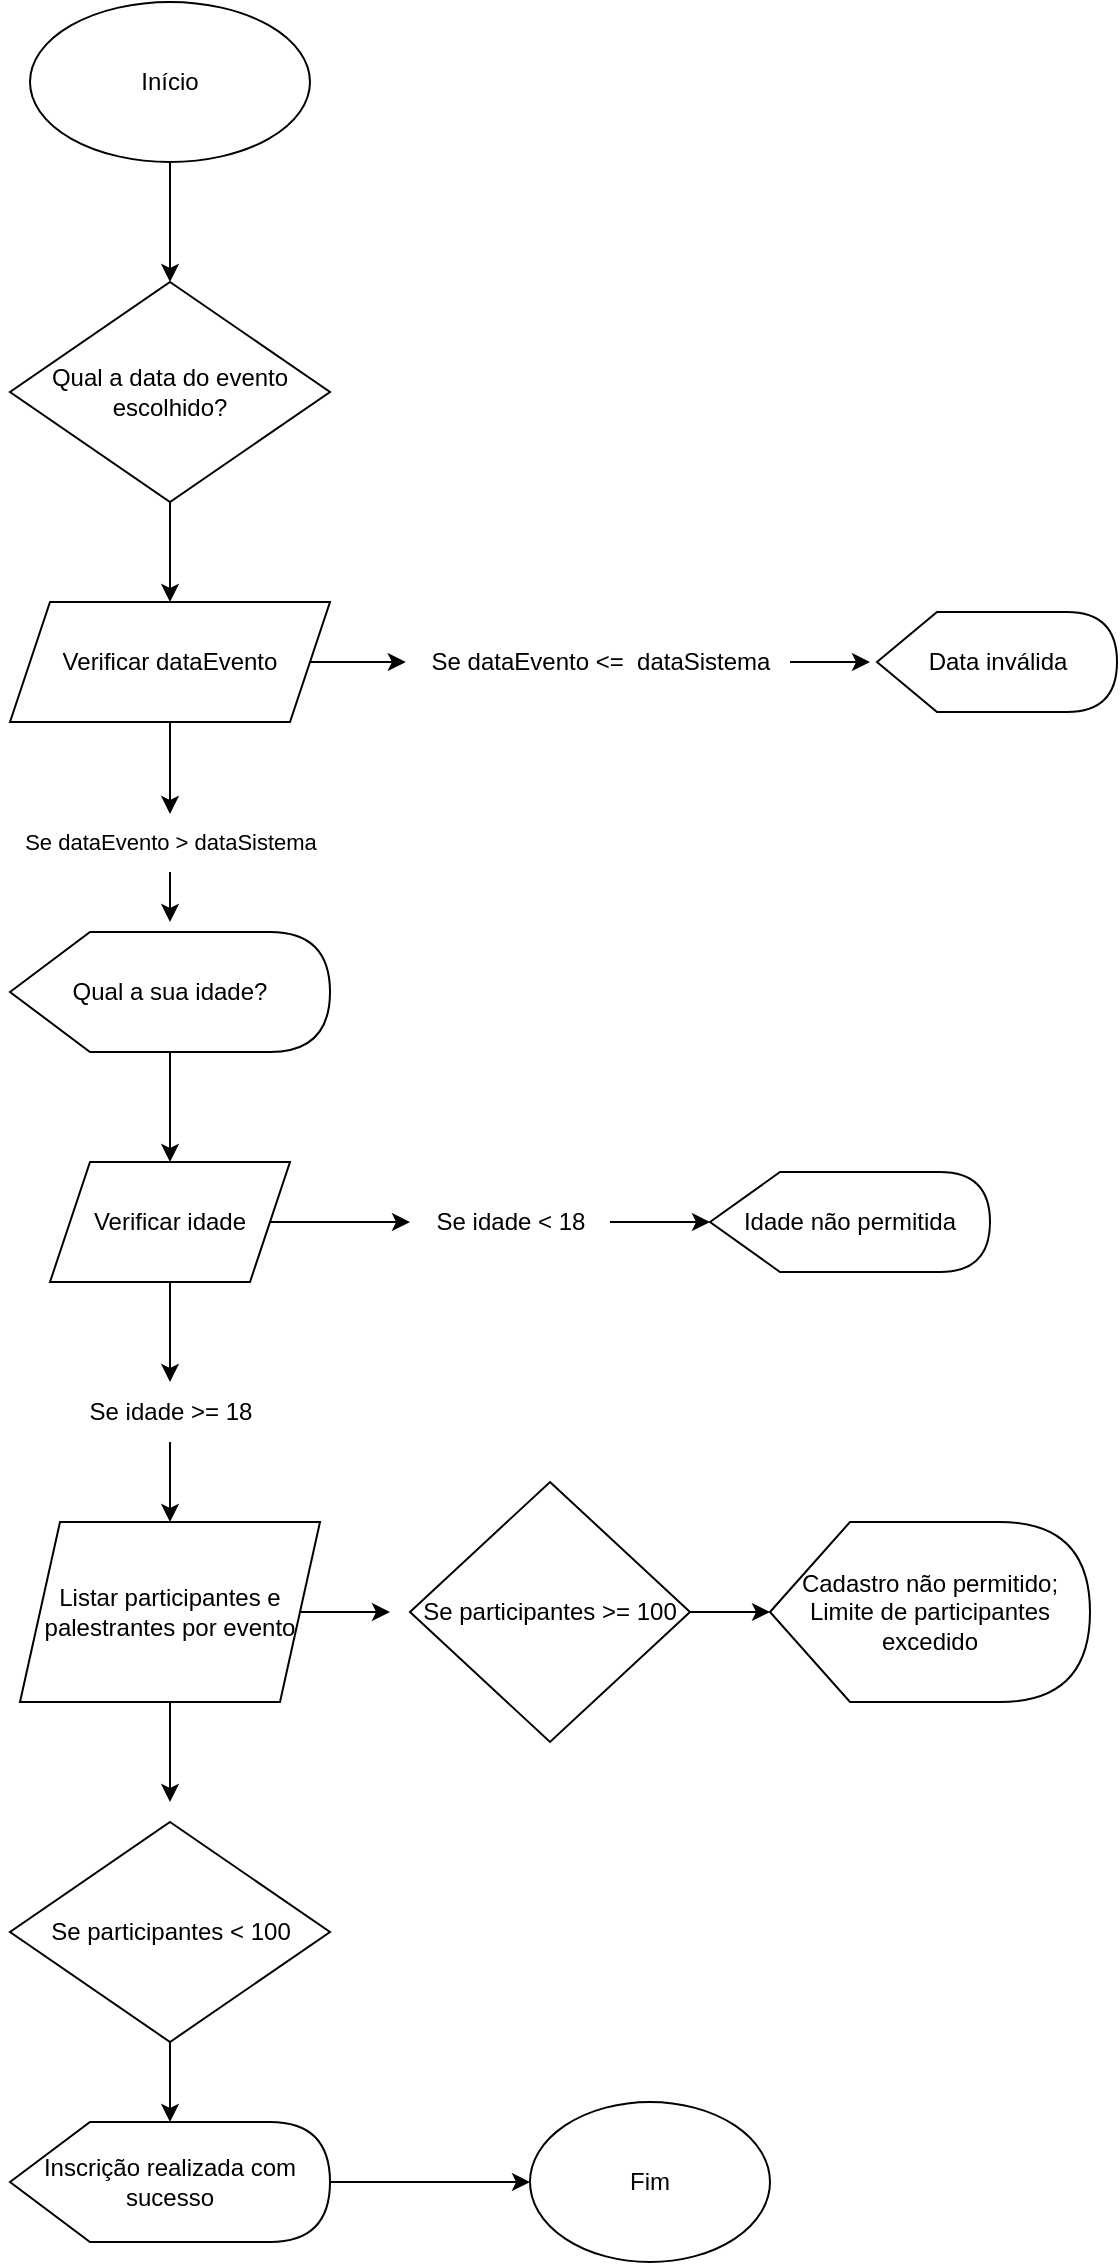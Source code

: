 <mxfile version="20.2.3" type="github">
  <diagram id="tJno88tq2ZMfg9BkjTdh" name="Página-1">
    <mxGraphModel dx="1705" dy="768" grid="1" gridSize="10" guides="1" tooltips="1" connect="1" arrows="1" fold="1" page="1" pageScale="1" pageWidth="827" pageHeight="1169" math="0" shadow="0">
      <root>
        <mxCell id="0" />
        <mxCell id="1" parent="0" />
        <mxCell id="RgFRMSChoJaZ38QJNm0s-1" style="edgeStyle=orthogonalEdgeStyle;rounded=0;orthogonalLoop=1;jettySize=auto;html=1;entryX=0.5;entryY=0;entryDx=0;entryDy=0;align=center;labelPosition=center;verticalLabelPosition=middle;verticalAlign=middle;" parent="1" source="RgFRMSChoJaZ38QJNm0s-2" target="RgFRMSChoJaZ38QJNm0s-4" edge="1">
          <mxGeometry relative="1" as="geometry" />
        </mxCell>
        <mxCell id="RgFRMSChoJaZ38QJNm0s-2" value="Início" style="ellipse;whiteSpace=wrap;html=1;align=center;labelPosition=center;verticalLabelPosition=middle;verticalAlign=middle;" parent="1" vertex="1">
          <mxGeometry x="-60" y="70" width="140" height="80" as="geometry" />
        </mxCell>
        <mxCell id="RgFRMSChoJaZ38QJNm0s-3" style="edgeStyle=orthogonalEdgeStyle;rounded=0;orthogonalLoop=1;jettySize=auto;html=1;entryX=0.5;entryY=0;entryDx=0;entryDy=0;align=center;labelPosition=center;verticalLabelPosition=middle;verticalAlign=middle;" parent="1" source="RgFRMSChoJaZ38QJNm0s-4" target="RgFRMSChoJaZ38QJNm0s-10" edge="1">
          <mxGeometry relative="1" as="geometry" />
        </mxCell>
        <mxCell id="RgFRMSChoJaZ38QJNm0s-4" value="Qual a data do evento escolhido?" style="rhombus;whiteSpace=wrap;html=1;align=center;labelPosition=center;verticalLabelPosition=middle;verticalAlign=middle;" parent="1" vertex="1">
          <mxGeometry x="-70" y="210" width="160" height="110" as="geometry" />
        </mxCell>
        <mxCell id="RgFRMSChoJaZ38QJNm0s-5" value="Data inválida" style="shape=display;whiteSpace=wrap;html=1;align=center;labelPosition=center;verticalLabelPosition=middle;verticalAlign=middle;" parent="1" vertex="1">
          <mxGeometry x="363.5" y="375" width="120" height="50" as="geometry" />
        </mxCell>
        <mxCell id="RgFRMSChoJaZ38QJNm0s-6" style="edgeStyle=orthogonalEdgeStyle;rounded=0;orthogonalLoop=1;jettySize=auto;html=1;entryX=0.5;entryY=0;entryDx=0;entryDy=0;align=center;labelPosition=center;verticalLabelPosition=middle;verticalAlign=middle;" parent="1" source="RgFRMSChoJaZ38QJNm0s-7" target="RgFRMSChoJaZ38QJNm0s-18" edge="1">
          <mxGeometry relative="1" as="geometry" />
        </mxCell>
        <mxCell id="RgFRMSChoJaZ38QJNm0s-7" value="Qual a sua idade?" style="shape=display;whiteSpace=wrap;html=1;align=center;labelPosition=center;verticalLabelPosition=middle;verticalAlign=middle;" parent="1" vertex="1">
          <mxGeometry x="-70" y="535" width="160" height="60" as="geometry" />
        </mxCell>
        <mxCell id="RgFRMSChoJaZ38QJNm0s-8" style="edgeStyle=orthogonalEdgeStyle;rounded=0;orthogonalLoop=1;jettySize=auto;html=1;entryX=0.5;entryY=0.033;entryDx=0;entryDy=0;entryPerimeter=0;align=center;labelPosition=center;verticalLabelPosition=middle;verticalAlign=middle;" parent="1" source="RgFRMSChoJaZ38QJNm0s-10" target="RgFRMSChoJaZ38QJNm0s-12" edge="1">
          <mxGeometry relative="1" as="geometry" />
        </mxCell>
        <mxCell id="RgFRMSChoJaZ38QJNm0s-9" style="edgeStyle=orthogonalEdgeStyle;rounded=0;orthogonalLoop=1;jettySize=auto;html=1;entryX=-0.011;entryY=0.5;entryDx=0;entryDy=0;entryPerimeter=0;align=center;labelPosition=center;verticalLabelPosition=middle;verticalAlign=middle;" parent="1" source="RgFRMSChoJaZ38QJNm0s-10" target="RgFRMSChoJaZ38QJNm0s-15" edge="1">
          <mxGeometry relative="1" as="geometry" />
        </mxCell>
        <mxCell id="RgFRMSChoJaZ38QJNm0s-10" value="Verificar dataEvento" style="shape=parallelogram;perimeter=parallelogramPerimeter;whiteSpace=wrap;html=1;fixedSize=1;align=center;labelPosition=center;verticalLabelPosition=middle;verticalAlign=middle;" parent="1" vertex="1">
          <mxGeometry x="-70" y="370" width="160" height="60" as="geometry" />
        </mxCell>
        <mxCell id="RgFRMSChoJaZ38QJNm0s-11" style="edgeStyle=orthogonalEdgeStyle;rounded=0;orthogonalLoop=1;jettySize=auto;html=1;align=center;labelPosition=center;verticalLabelPosition=middle;verticalAlign=middle;" parent="1" source="RgFRMSChoJaZ38QJNm0s-12" edge="1">
          <mxGeometry relative="1" as="geometry">
            <mxPoint x="10" y="530" as="targetPoint" />
          </mxGeometry>
        </mxCell>
        <mxCell id="RgFRMSChoJaZ38QJNm0s-12" value="&lt;span style=&quot;font-size: 11px; background-color: rgb(255, 255, 255);&quot;&gt;Se dataEvento &amp;gt; dataSistema&lt;/span&gt;" style="text;html=1;align=center;verticalAlign=middle;resizable=0;points=[];autosize=1;strokeColor=none;fillColor=none;labelPosition=center;verticalLabelPosition=middle;" parent="1" vertex="1">
          <mxGeometry x="-75" y="475" width="170" height="30" as="geometry" />
        </mxCell>
        <mxCell id="RgFRMSChoJaZ38QJNm0s-13" value="&lt;span style=&quot;color: rgba(0, 0, 0, 0); font-family: monospace; font-size: 0px;&quot;&gt;%3CmxGraphModel%3E%3Croot%3E%3CmxCell%20id%3D%220%22%2F%3E%3CmxCell%20id%3D%221%22%20parent%3D%220%22%2F%3E%3CmxCell%20id%3D%222%22%20value%3D%22Se%20a%20data%20for%20anterior%20a%20data%20atual%22%20style%3D%22edgeStyle%3DorthogonalEdgeStyle%3Brounded%3D0%3BorthogonalLoop%3D1%3BjettySize%3Dauto%3Bhtml%3D1%3BstartArrow%3Dnone%3B%22%20edge%3D%221%22%20parent%3D%221%22%3E%3CmxGeometry%20relative%3D%221%22%20as%3D%22geometry%22%3E%3CmxPoint%20x%3D%22250%22%20y%3D%22270%22%20as%3D%22sourcePoint%22%2F%3E%3CmxPoint%20x%3D%22320%22%20y%3D%22270%22%20as%3D%22targetPoint%22%2F%3E%3CArray%20as%3D%22points%22%3E%3CmxPoint%20x%3D%22360%22%20y%3D%22270%22%2F%3E%3CmxPoint%20x%3D%22360%22%20y%3D%22280%22%2F%3E%3CmxPoint%20x%3D%22320%22%20y%3D%22280%22%2F%3E%3C%2FArray%3E%3C%2FmxGeometry%3E%3C%2FmxCell%3E%3C%2Froot%3E%3C%2FmxGraphModel%3E&lt;/span&gt;&lt;span style=&quot;color: rgba(0, 0, 0, 0); font-family: monospace; font-size: 0px;&quot;&gt;%3CmxGraphModel%3E%3Croot%3E%3CmxCell%20id%3D%220%22%2F%3E%3CmxCell%20id%3D%221%22%20parent%3D%220%22%2F%3E%3CmxCell%20id%3D%222%22%20value%3D%22Se%20a%20data%20for%20anterior%20a%20data%20atual%22%20style%3D%22edgeStyle%3DorthogonalEdgeStyle%3Brounded%3D0%3BorthogonalLoop%3D1%3BjettySize%3Dauto%3Bhtml%3D1%3BstartArrow%3Dnone%3B%22%20edge%3D%221%22%20parent%3D%221%22%3E%3CmxGeometry%20relative%3D%221%22%20as%3D%22geometry%22%3E%3CmxPoint%20x%3D%22250%22%20y%3D%22270%22%20as%3D%22sourcePoint%22%2F%3E%3CmxPoint%20x%3D%22320%22%20y%3D%22270%22%20as%3D%22targetPoint%22%2F%3E%3CArray%20as%3D%22points%22%3E%3CmxPoint%20x%3D%22360%22%20y%3D%22270%22%2F%3E%3CmxPoint%20x%3D%22360%22%20y%3D%22280%22%2F%3E%3CmxPoint%20x%3D%22320%22%20y%3D%22280%22%2F%3E%3C%2FArray%3E%3C%2FmxGeometry%3E%3C%2FmxCell%3E%3C%2Froot%3E%3C%2FmxGraphModel%3ESe&#39;&lt;/span&gt;" style="text;html=1;align=center;verticalAlign=middle;resizable=0;points=[];autosize=1;strokeColor=none;fillColor=none;labelPosition=center;verticalLabelPosition=middle;" parent="1" vertex="1">
          <mxGeometry x="280" y="475" width="20" height="30" as="geometry" />
        </mxCell>
        <mxCell id="RgFRMSChoJaZ38QJNm0s-14" style="edgeStyle=orthogonalEdgeStyle;rounded=0;orthogonalLoop=1;jettySize=auto;html=1;align=center;labelPosition=center;verticalLabelPosition=middle;verticalAlign=middle;" parent="1" source="RgFRMSChoJaZ38QJNm0s-15" edge="1">
          <mxGeometry relative="1" as="geometry">
            <mxPoint x="360" y="400" as="targetPoint" />
          </mxGeometry>
        </mxCell>
        <mxCell id="RgFRMSChoJaZ38QJNm0s-15" value="Se dataEvento &amp;lt;=&amp;nbsp; dataSistema" style="text;html=1;align=center;verticalAlign=middle;resizable=0;points=[];autosize=1;strokeColor=none;fillColor=none;labelPosition=center;verticalLabelPosition=middle;" parent="1" vertex="1">
          <mxGeometry x="130" y="385" width="190" height="30" as="geometry" />
        </mxCell>
        <mxCell id="RgFRMSChoJaZ38QJNm0s-16" style="edgeStyle=orthogonalEdgeStyle;rounded=0;orthogonalLoop=1;jettySize=auto;html=1;align=center;labelPosition=center;verticalLabelPosition=middle;verticalAlign=middle;" parent="1" source="RgFRMSChoJaZ38QJNm0s-18" target="RgFRMSChoJaZ38QJNm0s-20" edge="1">
          <mxGeometry relative="1" as="geometry" />
        </mxCell>
        <mxCell id="RgFRMSChoJaZ38QJNm0s-17" style="edgeStyle=orthogonalEdgeStyle;rounded=0;orthogonalLoop=1;jettySize=auto;html=1;entryX=0.5;entryY=0;entryDx=0;entryDy=0;entryPerimeter=0;align=center;labelPosition=center;verticalLabelPosition=middle;verticalAlign=middle;" parent="1" source="RgFRMSChoJaZ38QJNm0s-18" target="RgFRMSChoJaZ38QJNm0s-22" edge="1">
          <mxGeometry relative="1" as="geometry" />
        </mxCell>
        <mxCell id="RgFRMSChoJaZ38QJNm0s-18" value="Verificar idade" style="shape=parallelogram;perimeter=parallelogramPerimeter;whiteSpace=wrap;html=1;fixedSize=1;align=center;labelPosition=center;verticalLabelPosition=middle;verticalAlign=middle;" parent="1" vertex="1">
          <mxGeometry x="-50" y="650" width="120" height="60" as="geometry" />
        </mxCell>
        <mxCell id="RgFRMSChoJaZ38QJNm0s-19" style="edgeStyle=orthogonalEdgeStyle;rounded=0;orthogonalLoop=1;jettySize=auto;html=1;entryX=0;entryY=0.5;entryDx=0;entryDy=0;entryPerimeter=0;align=center;labelPosition=center;verticalLabelPosition=middle;verticalAlign=middle;" parent="1" source="RgFRMSChoJaZ38QJNm0s-20" target="RgFRMSChoJaZ38QJNm0s-23" edge="1">
          <mxGeometry relative="1" as="geometry" />
        </mxCell>
        <mxCell id="RgFRMSChoJaZ38QJNm0s-20" value="Se idade &amp;lt; 18" style="text;html=1;align=center;verticalAlign=middle;resizable=0;points=[];autosize=1;strokeColor=none;fillColor=none;labelPosition=center;verticalLabelPosition=middle;" parent="1" vertex="1">
          <mxGeometry x="130" y="665" width="100" height="30" as="geometry" />
        </mxCell>
        <mxCell id="RgFRMSChoJaZ38QJNm0s-21" value="" style="edgeStyle=orthogonalEdgeStyle;rounded=0;orthogonalLoop=1;jettySize=auto;html=1;align=center;labelPosition=center;verticalLabelPosition=middle;verticalAlign=middle;" parent="1" source="RgFRMSChoJaZ38QJNm0s-22" target="RgFRMSChoJaZ38QJNm0s-26" edge="1">
          <mxGeometry relative="1" as="geometry" />
        </mxCell>
        <mxCell id="RgFRMSChoJaZ38QJNm0s-22" value="Se idade &amp;gt;= 18" style="text;html=1;align=center;verticalAlign=middle;resizable=0;points=[];autosize=1;strokeColor=none;fillColor=none;labelPosition=center;verticalLabelPosition=middle;" parent="1" vertex="1">
          <mxGeometry x="-40" y="760" width="100" height="30" as="geometry" />
        </mxCell>
        <mxCell id="RgFRMSChoJaZ38QJNm0s-23" value="Idade não permitida" style="shape=display;whiteSpace=wrap;html=1;align=center;labelPosition=center;verticalLabelPosition=middle;verticalAlign=middle;" parent="1" vertex="1">
          <mxGeometry x="280" y="655" width="140" height="50" as="geometry" />
        </mxCell>
        <mxCell id="RgFRMSChoJaZ38QJNm0s-24" value="" style="edgeStyle=orthogonalEdgeStyle;rounded=0;orthogonalLoop=1;jettySize=auto;html=1;align=center;labelPosition=center;verticalLabelPosition=middle;verticalAlign=middle;" parent="1" source="RgFRMSChoJaZ38QJNm0s-26" edge="1">
          <mxGeometry relative="1" as="geometry">
            <mxPoint x="10" y="970" as="targetPoint" />
          </mxGeometry>
        </mxCell>
        <mxCell id="RgFRMSChoJaZ38QJNm0s-25" value="" style="edgeStyle=orthogonalEdgeStyle;rounded=0;orthogonalLoop=1;jettySize=auto;html=1;align=center;labelPosition=center;verticalLabelPosition=middle;verticalAlign=middle;" parent="1" source="RgFRMSChoJaZ38QJNm0s-26" target="RgFRMSChoJaZ38QJNm0s-28" edge="1">
          <mxGeometry relative="1" as="geometry" />
        </mxCell>
        <mxCell id="RgFRMSChoJaZ38QJNm0s-26" value="Listar participantes e palestrantes por evento" style="shape=parallelogram;perimeter=parallelogramPerimeter;whiteSpace=wrap;html=1;fixedSize=1;align=center;labelPosition=center;verticalLabelPosition=middle;verticalAlign=middle;" parent="1" vertex="1">
          <mxGeometry x="-65" y="830" width="150" height="90" as="geometry" />
        </mxCell>
        <mxCell id="RgFRMSChoJaZ38QJNm0s-27" value="" style="edgeStyle=orthogonalEdgeStyle;rounded=0;orthogonalLoop=1;jettySize=auto;html=1;align=center;labelPosition=center;verticalLabelPosition=middle;verticalAlign=middle;" parent="1" source="RgFRMSChoJaZ38QJNm0s-28" target="RgFRMSChoJaZ38QJNm0s-31" edge="1">
          <mxGeometry relative="1" as="geometry" />
        </mxCell>
        <mxCell id="RgFRMSChoJaZ38QJNm0s-28" value="Se participantes &amp;gt;= 100" style="text;html=1;align=center;verticalAlign=middle;resizable=0;points=[];autosize=1;strokeColor=none;fillColor=none;labelPosition=center;verticalLabelPosition=middle;" parent="1" vertex="1">
          <mxGeometry x="120" y="860" width="150" height="30" as="geometry" />
        </mxCell>
        <mxCell id="RgFRMSChoJaZ38QJNm0s-29" value="" style="edgeStyle=orthogonalEdgeStyle;rounded=0;orthogonalLoop=1;jettySize=auto;html=1;align=center;labelPosition=center;verticalLabelPosition=middle;verticalAlign=middle;startArrow=none;" parent="1" source="q9jfc3Yq7v1mE4wtLVZI-1" target="RgFRMSChoJaZ38QJNm0s-33" edge="1">
          <mxGeometry relative="1" as="geometry">
            <mxPoint x="10" y="1000" as="sourcePoint" />
          </mxGeometry>
        </mxCell>
        <mxCell id="RgFRMSChoJaZ38QJNm0s-31" value="Cadastro não permitido; Limite de participantes excedido" style="shape=display;whiteSpace=wrap;html=1;align=center;labelPosition=center;verticalLabelPosition=middle;verticalAlign=middle;" parent="1" vertex="1">
          <mxGeometry x="310" y="830" width="160" height="90" as="geometry" />
        </mxCell>
        <mxCell id="RgFRMSChoJaZ38QJNm0s-32" value="" style="edgeStyle=orthogonalEdgeStyle;rounded=0;orthogonalLoop=1;jettySize=auto;html=1;align=center;labelPosition=center;verticalLabelPosition=middle;verticalAlign=middle;" parent="1" source="RgFRMSChoJaZ38QJNm0s-33" target="RgFRMSChoJaZ38QJNm0s-34" edge="1">
          <mxGeometry relative="1" as="geometry" />
        </mxCell>
        <mxCell id="RgFRMSChoJaZ38QJNm0s-33" value="Inscrição realizada com sucesso" style="shape=display;whiteSpace=wrap;html=1;align=center;labelPosition=center;verticalLabelPosition=middle;verticalAlign=middle;" parent="1" vertex="1">
          <mxGeometry x="-70" y="1130" width="160" height="60" as="geometry" />
        </mxCell>
        <mxCell id="RgFRMSChoJaZ38QJNm0s-34" value="Fim" style="ellipse;whiteSpace=wrap;html=1;align=center;labelPosition=center;verticalLabelPosition=middle;verticalAlign=middle;" parent="1" vertex="1">
          <mxGeometry x="190" y="1120" width="120" height="80" as="geometry" />
        </mxCell>
        <mxCell id="q9jfc3Yq7v1mE4wtLVZI-1" value="&lt;span style=&quot;color: rgba(0, 0, 0, 0); font-family: monospace; font-size: 0px; text-align: start;&quot;&gt;hhhhhhhh&lt;/span&gt;" style="rhombus;whiteSpace=wrap;html=1;" vertex="1" parent="1">
          <mxGeometry x="-70" y="980" width="160" height="110" as="geometry" />
        </mxCell>
        <mxCell id="q9jfc3Yq7v1mE4wtLVZI-5" value="Se participantes &amp;lt; 100" style="text;html=1;align=center;verticalAlign=middle;resizable=0;points=[];autosize=1;strokeColor=none;fillColor=none;" vertex="1" parent="1">
          <mxGeometry x="-60" y="1020" width="140" height="30" as="geometry" />
        </mxCell>
        <mxCell id="q9jfc3Yq7v1mE4wtLVZI-6" value="Se participantes &amp;gt;= 100" style="rhombus;whiteSpace=wrap;html=1;" vertex="1" parent="1">
          <mxGeometry x="130" y="810" width="140" height="130" as="geometry" />
        </mxCell>
      </root>
    </mxGraphModel>
  </diagram>
</mxfile>
